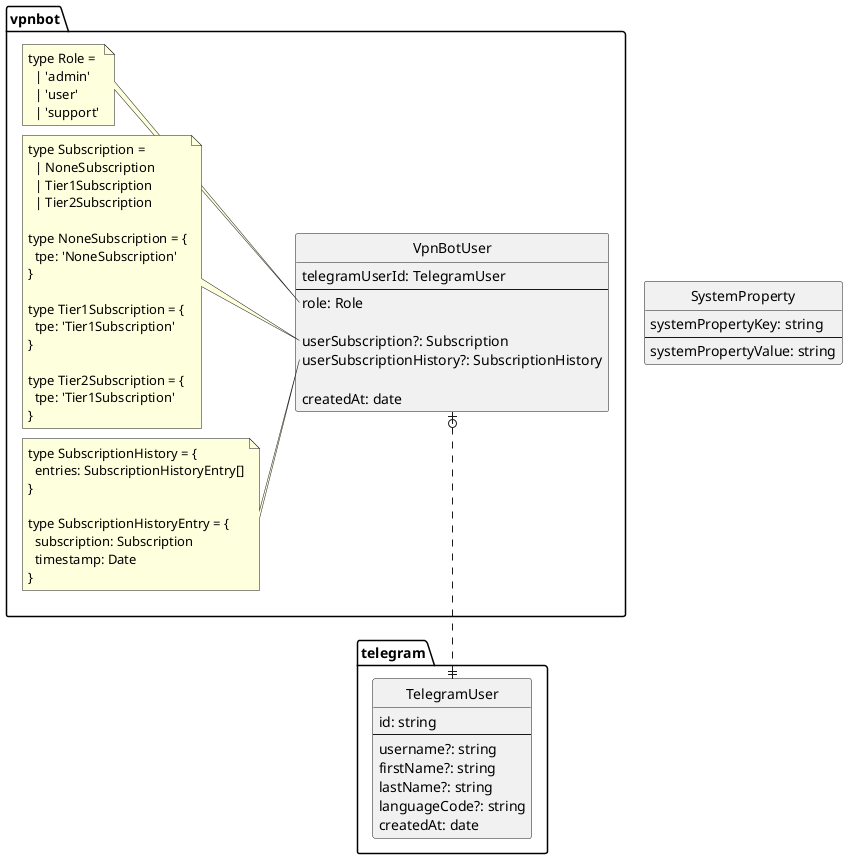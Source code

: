 @startuml

' hide "E" circle
hide circle

''' Domain Entities Diagram

entity SystemProperty {
  systemPropertyKey: string
  --
  systemPropertyValue: string
}
'' note bottom of SystemProperty
''   plural: SystemProperties
'' end note

package telegram {
  entity TelegramUser {
    id: string
    --
    username?: string
    firstName?: string
    lastName?: string
    languageCode?: string
    createdAt: date
  }
}

package vpnbot {

  entity VpnBotUser {
    telegramUserId: TelegramUser
    --
    role: Role

    userSubscription?: Subscription
    userSubscriptionHistory?: SubscriptionHistory

    createdAt: date
  }

  note left of VpnBotUser::role
    type Role =
      | 'admin'
      | 'user'
      | 'support'
  end note

  note left of VpnBotUser::userSubscription
    type Subscription =
      | NoneSubscription
      | Tier1Subscription
      | Tier2Subscription

    type NoneSubscription = {
      tpe: 'NoneSubscription'
    }

    type Tier1Subscription = {
      tpe: 'Tier1Subscription'
    }

    type Tier2Subscription = {
      tpe: 'Tier1Subscription'
    }
  end note

  note left of VpnBotUser::userSubscriptionHistory
    type SubscriptionHistory = {
      entries: SubscriptionHistoryEntry[]
    }

    type SubscriptionHistoryEntry = {
      subscription: Subscription
      timestamp: Date
    }
  end note

  VpnBotUser |o..|| TelegramUser

}

@enduml
